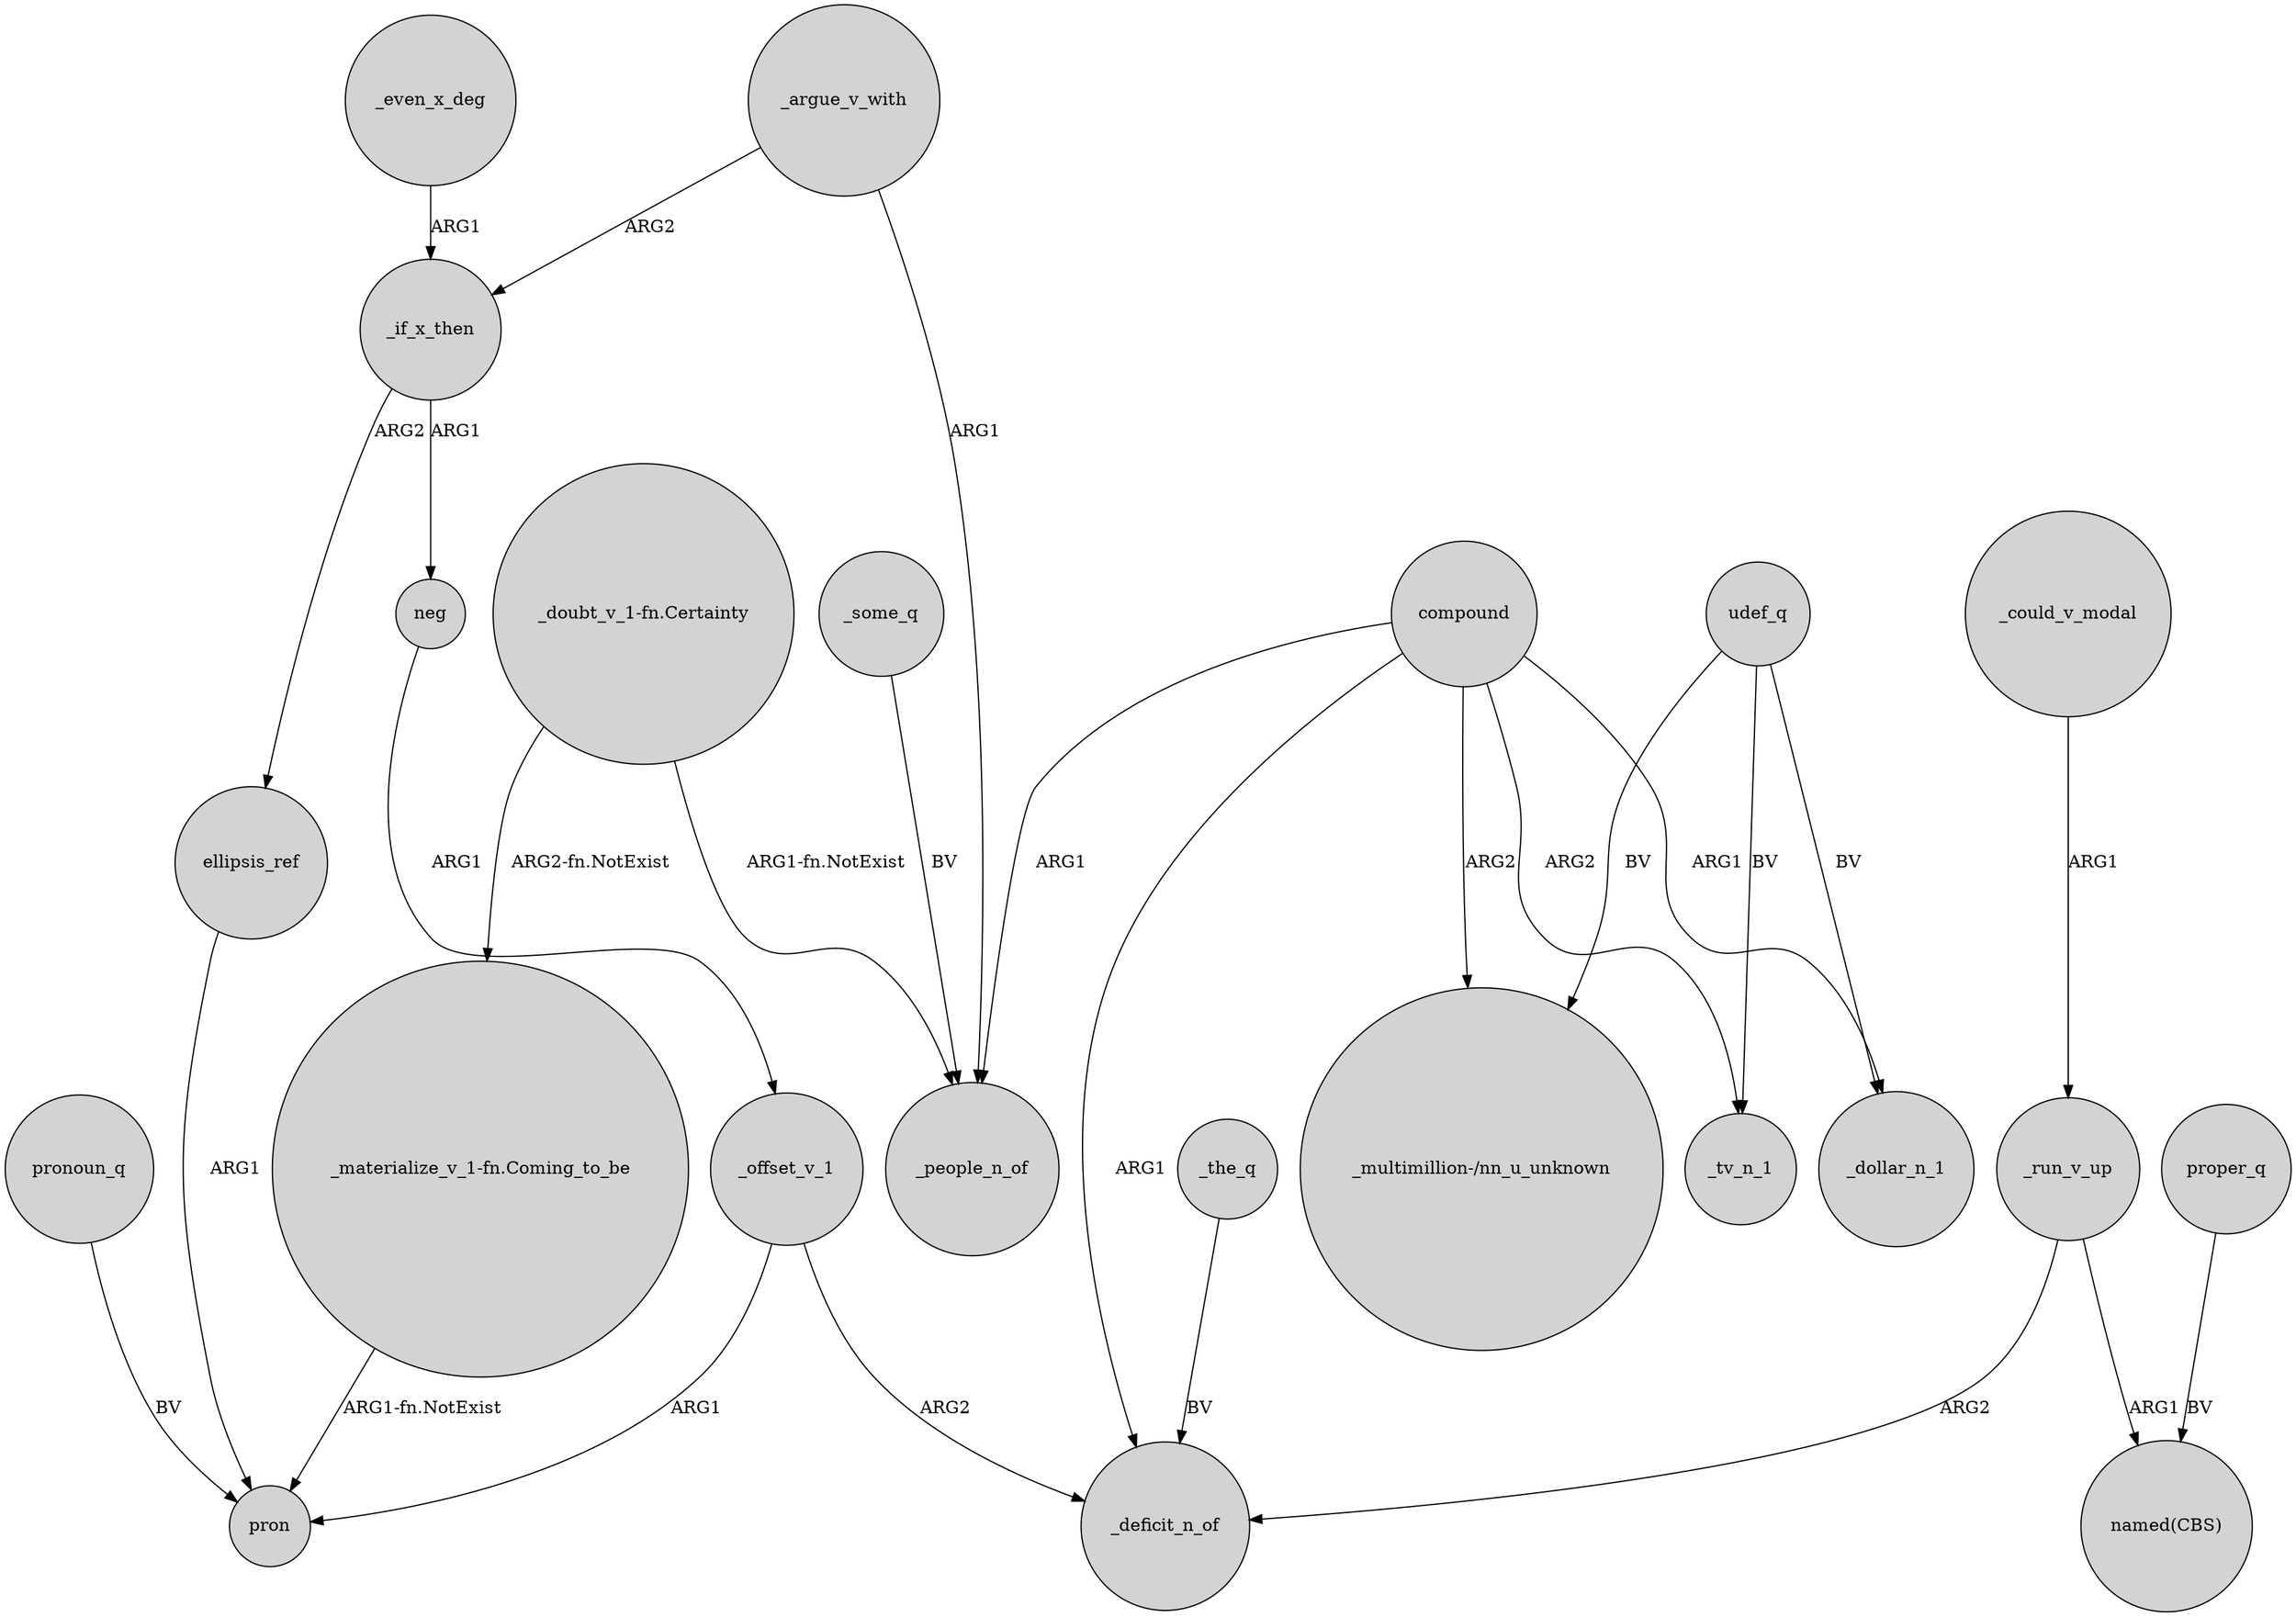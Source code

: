 digraph {
	node [shape=circle style=filled]
	_argue_v_with -> _if_x_then [label=ARG2]
	_if_x_then -> neg [label=ARG1]
	_if_x_then -> ellipsis_ref [label=ARG2]
	proper_q -> "named(CBS)" [label=BV]
	compound -> _tv_n_1 [label=ARG2]
	udef_q -> _tv_n_1 [label=BV]
	_even_x_deg -> _if_x_then [label=ARG1]
	udef_q -> "_multimillion-/nn_u_unknown" [label=BV]
	compound -> "_multimillion-/nn_u_unknown" [label=ARG2]
	ellipsis_ref -> pron [label=ARG1]
	_offset_v_1 -> _deficit_n_of [label=ARG2]
	"_doubt_v_1-fn.Certainty" -> "_materialize_v_1-fn.Coming_to_be" [label="ARG2-fn.NotExist"]
	"_materialize_v_1-fn.Coming_to_be" -> pron [label="ARG1-fn.NotExist"]
	_run_v_up -> _deficit_n_of [label=ARG2]
	neg -> _offset_v_1 [label=ARG1]
	compound -> _dollar_n_1 [label=ARG1]
	_run_v_up -> "named(CBS)" [label=ARG1]
	pronoun_q -> pron [label=BV]
	_argue_v_with -> _people_n_of [label=ARG1]
	_offset_v_1 -> pron [label=ARG1]
	compound -> _deficit_n_of [label=ARG1]
	_could_v_modal -> _run_v_up [label=ARG1]
	_some_q -> _people_n_of [label=BV]
	_the_q -> _deficit_n_of [label=BV]
	udef_q -> _dollar_n_1 [label=BV]
	compound -> _people_n_of [label=ARG1]
	"_doubt_v_1-fn.Certainty" -> _people_n_of [label="ARG1-fn.NotExist"]
}

